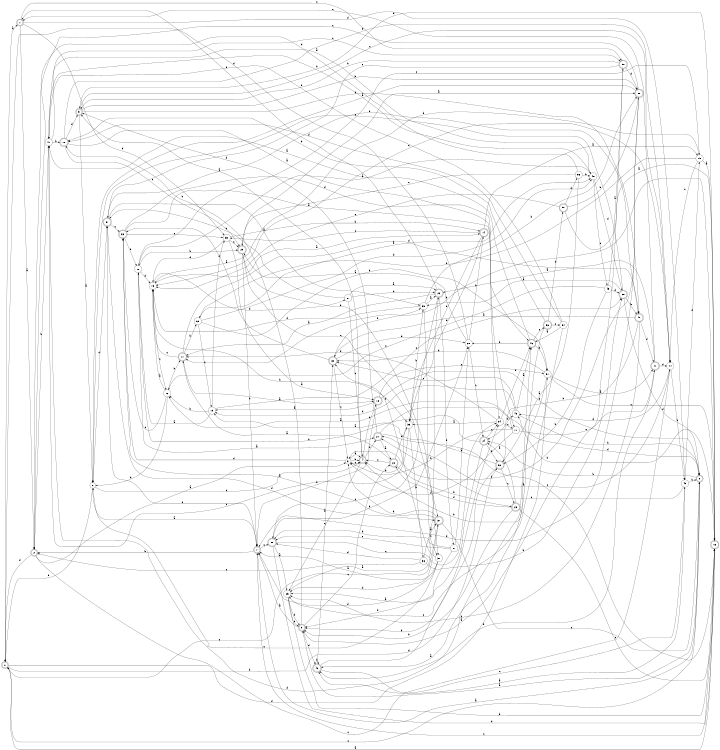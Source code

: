digraph n50_6 {
__start0 [label="" shape="none"];

rankdir=LR;
size="8,5";

s0 [style="rounded,filled", color="black", fillcolor="white" shape="doublecircle", label="0"];
s1 [style="rounded,filled", color="black", fillcolor="white" shape="doublecircle", label="1"];
s2 [style="rounded,filled", color="black", fillcolor="white" shape="doublecircle", label="2"];
s3 [style="filled", color="black", fillcolor="white" shape="circle", label="3"];
s4 [style="rounded,filled", color="black", fillcolor="white" shape="doublecircle", label="4"];
s5 [style="rounded,filled", color="black", fillcolor="white" shape="doublecircle", label="5"];
s6 [style="filled", color="black", fillcolor="white" shape="circle", label="6"];
s7 [style="rounded,filled", color="black", fillcolor="white" shape="doublecircle", label="7"];
s8 [style="rounded,filled", color="black", fillcolor="white" shape="doublecircle", label="8"];
s9 [style="rounded,filled", color="black", fillcolor="white" shape="doublecircle", label="9"];
s10 [style="rounded,filled", color="black", fillcolor="white" shape="doublecircle", label="10"];
s11 [style="filled", color="black", fillcolor="white" shape="circle", label="11"];
s12 [style="filled", color="black", fillcolor="white" shape="circle", label="12"];
s13 [style="filled", color="black", fillcolor="white" shape="circle", label="13"];
s14 [style="rounded,filled", color="black", fillcolor="white" shape="doublecircle", label="14"];
s15 [style="filled", color="black", fillcolor="white" shape="circle", label="15"];
s16 [style="rounded,filled", color="black", fillcolor="white" shape="doublecircle", label="16"];
s17 [style="rounded,filled", color="black", fillcolor="white" shape="doublecircle", label="17"];
s18 [style="rounded,filled", color="black", fillcolor="white" shape="doublecircle", label="18"];
s19 [style="filled", color="black", fillcolor="white" shape="circle", label="19"];
s20 [style="filled", color="black", fillcolor="white" shape="circle", label="20"];
s21 [style="rounded,filled", color="black", fillcolor="white" shape="doublecircle", label="21"];
s22 [style="rounded,filled", color="black", fillcolor="white" shape="doublecircle", label="22"];
s23 [style="rounded,filled", color="black", fillcolor="white" shape="doublecircle", label="23"];
s24 [style="rounded,filled", color="black", fillcolor="white" shape="doublecircle", label="24"];
s25 [style="filled", color="black", fillcolor="white" shape="circle", label="25"];
s26 [style="rounded,filled", color="black", fillcolor="white" shape="doublecircle", label="26"];
s27 [style="filled", color="black", fillcolor="white" shape="circle", label="27"];
s28 [style="filled", color="black", fillcolor="white" shape="circle", label="28"];
s29 [style="rounded,filled", color="black", fillcolor="white" shape="doublecircle", label="29"];
s30 [style="rounded,filled", color="black", fillcolor="white" shape="doublecircle", label="30"];
s31 [style="filled", color="black", fillcolor="white" shape="circle", label="31"];
s32 [style="rounded,filled", color="black", fillcolor="white" shape="doublecircle", label="32"];
s33 [style="rounded,filled", color="black", fillcolor="white" shape="doublecircle", label="33"];
s34 [style="filled", color="black", fillcolor="white" shape="circle", label="34"];
s35 [style="filled", color="black", fillcolor="white" shape="circle", label="35"];
s36 [style="filled", color="black", fillcolor="white" shape="circle", label="36"];
s37 [style="rounded,filled", color="black", fillcolor="white" shape="doublecircle", label="37"];
s38 [style="rounded,filled", color="black", fillcolor="white" shape="doublecircle", label="38"];
s39 [style="filled", color="black", fillcolor="white" shape="circle", label="39"];
s40 [style="rounded,filled", color="black", fillcolor="white" shape="doublecircle", label="40"];
s41 [style="rounded,filled", color="black", fillcolor="white" shape="doublecircle", label="41"];
s42 [style="rounded,filled", color="black", fillcolor="white" shape="doublecircle", label="42"];
s43 [style="filled", color="black", fillcolor="white" shape="circle", label="43"];
s44 [style="filled", color="black", fillcolor="white" shape="circle", label="44"];
s45 [style="filled", color="black", fillcolor="white" shape="circle", label="45"];
s46 [style="rounded,filled", color="black", fillcolor="white" shape="doublecircle", label="46"];
s47 [style="filled", color="black", fillcolor="white" shape="circle", label="47"];
s48 [style="filled", color="black", fillcolor="white" shape="circle", label="48"];
s49 [style="filled", color="black", fillcolor="white" shape="circle", label="49"];
s50 [style="rounded,filled", color="black", fillcolor="white" shape="doublecircle", label="50"];
s51 [style="rounded,filled", color="black", fillcolor="white" shape="doublecircle", label="51"];
s52 [style="rounded,filled", color="black", fillcolor="white" shape="doublecircle", label="52"];
s53 [style="rounded,filled", color="black", fillcolor="white" shape="doublecircle", label="53"];
s54 [style="filled", color="black", fillcolor="white" shape="circle", label="54"];
s55 [style="rounded,filled", color="black", fillcolor="white" shape="doublecircle", label="55"];
s56 [style="filled", color="black", fillcolor="white" shape="circle", label="56"];
s57 [style="filled", color="black", fillcolor="white" shape="circle", label="57"];
s58 [style="rounded,filled", color="black", fillcolor="white" shape="doublecircle", label="58"];
s59 [style="filled", color="black", fillcolor="white" shape="circle", label="59"];
s60 [style="filled", color="black", fillcolor="white" shape="circle", label="60"];
s61 [style="filled", color="black", fillcolor="white" shape="circle", label="61"];
s0 -> s1 [label="a"];
s0 -> s52 [label="b"];
s0 -> s37 [label="c"];
s0 -> s57 [label="d"];
s1 -> s2 [label="a"];
s1 -> s59 [label="b"];
s1 -> s50 [label="c"];
s1 -> s43 [label="d"];
s2 -> s3 [label="a"];
s2 -> s47 [label="b"];
s2 -> s44 [label="c"];
s2 -> s0 [label="d"];
s3 -> s4 [label="a"];
s3 -> s4 [label="b"];
s3 -> s4 [label="c"];
s3 -> s33 [label="d"];
s4 -> s5 [label="a"];
s4 -> s18 [label="b"];
s4 -> s25 [label="c"];
s4 -> s21 [label="d"];
s5 -> s6 [label="a"];
s5 -> s30 [label="b"];
s5 -> s44 [label="c"];
s5 -> s40 [label="d"];
s6 -> s7 [label="a"];
s6 -> s0 [label="b"];
s6 -> s4 [label="c"];
s6 -> s51 [label="d"];
s7 -> s8 [label="a"];
s7 -> s2 [label="b"];
s7 -> s58 [label="c"];
s7 -> s51 [label="d"];
s8 -> s9 [label="a"];
s8 -> s24 [label="b"];
s8 -> s0 [label="c"];
s8 -> s45 [label="d"];
s9 -> s7 [label="a"];
s9 -> s10 [label="b"];
s9 -> s22 [label="c"];
s9 -> s42 [label="d"];
s10 -> s11 [label="a"];
s10 -> s44 [label="b"];
s10 -> s29 [label="c"];
s10 -> s5 [label="d"];
s11 -> s12 [label="a"];
s11 -> s3 [label="b"];
s11 -> s41 [label="c"];
s11 -> s3 [label="d"];
s12 -> s13 [label="a"];
s12 -> s17 [label="b"];
s12 -> s33 [label="c"];
s12 -> s6 [label="d"];
s13 -> s14 [label="a"];
s13 -> s35 [label="b"];
s13 -> s12 [label="c"];
s13 -> s61 [label="d"];
s14 -> s15 [label="a"];
s14 -> s35 [label="b"];
s14 -> s59 [label="c"];
s14 -> s35 [label="d"];
s15 -> s16 [label="a"];
s15 -> s60 [label="b"];
s15 -> s44 [label="c"];
s15 -> s13 [label="d"];
s16 -> s0 [label="a"];
s16 -> s17 [label="b"];
s16 -> s7 [label="c"];
s16 -> s5 [label="d"];
s17 -> s18 [label="a"];
s17 -> s60 [label="b"];
s17 -> s13 [label="c"];
s17 -> s40 [label="d"];
s18 -> s19 [label="a"];
s18 -> s7 [label="b"];
s18 -> s57 [label="c"];
s18 -> s8 [label="d"];
s19 -> s20 [label="a"];
s19 -> s12 [label="b"];
s19 -> s38 [label="c"];
s19 -> s59 [label="d"];
s20 -> s21 [label="a"];
s20 -> s29 [label="b"];
s20 -> s15 [label="c"];
s20 -> s13 [label="d"];
s21 -> s22 [label="a"];
s21 -> s16 [label="b"];
s21 -> s16 [label="c"];
s21 -> s5 [label="d"];
s22 -> s17 [label="a"];
s22 -> s23 [label="b"];
s22 -> s4 [label="c"];
s22 -> s35 [label="d"];
s23 -> s24 [label="a"];
s23 -> s9 [label="b"];
s23 -> s16 [label="c"];
s23 -> s22 [label="d"];
s24 -> s25 [label="a"];
s24 -> s20 [label="b"];
s24 -> s34 [label="c"];
s24 -> s52 [label="d"];
s25 -> s26 [label="a"];
s25 -> s16 [label="b"];
s25 -> s9 [label="c"];
s25 -> s9 [label="d"];
s26 -> s17 [label="a"];
s26 -> s27 [label="b"];
s26 -> s58 [label="c"];
s26 -> s1 [label="d"];
s27 -> s28 [label="a"];
s27 -> s58 [label="b"];
s27 -> s58 [label="c"];
s27 -> s9 [label="d"];
s28 -> s29 [label="a"];
s28 -> s14 [label="b"];
s28 -> s24 [label="c"];
s28 -> s0 [label="d"];
s29 -> s30 [label="a"];
s29 -> s31 [label="b"];
s29 -> s37 [label="c"];
s29 -> s7 [label="d"];
s30 -> s6 [label="a"];
s30 -> s3 [label="b"];
s30 -> s2 [label="c"];
s30 -> s7 [label="d"];
s31 -> s7 [label="a"];
s31 -> s32 [label="b"];
s31 -> s6 [label="c"];
s31 -> s7 [label="d"];
s32 -> s33 [label="a"];
s32 -> s39 [label="b"];
s32 -> s3 [label="c"];
s32 -> s28 [label="d"];
s33 -> s34 [label="a"];
s33 -> s20 [label="b"];
s33 -> s59 [label="c"];
s33 -> s46 [label="d"];
s34 -> s35 [label="a"];
s34 -> s46 [label="b"];
s34 -> s11 [label="c"];
s34 -> s17 [label="d"];
s35 -> s36 [label="a"];
s35 -> s39 [label="b"];
s35 -> s47 [label="c"];
s35 -> s4 [label="d"];
s36 -> s37 [label="a"];
s36 -> s38 [label="b"];
s36 -> s2 [label="c"];
s36 -> s58 [label="d"];
s37 -> s33 [label="a"];
s37 -> s3 [label="b"];
s37 -> s8 [label="c"];
s37 -> s25 [label="d"];
s38 -> s39 [label="a"];
s38 -> s40 [label="b"];
s38 -> s6 [label="c"];
s38 -> s8 [label="d"];
s39 -> s26 [label="a"];
s39 -> s30 [label="b"];
s39 -> s31 [label="c"];
s39 -> s13 [label="d"];
s40 -> s32 [label="a"];
s40 -> s24 [label="b"];
s40 -> s25 [label="c"];
s40 -> s41 [label="d"];
s41 -> s26 [label="a"];
s41 -> s42 [label="b"];
s41 -> s1 [label="c"];
s41 -> s44 [label="d"];
s42 -> s32 [label="a"];
s42 -> s42 [label="b"];
s42 -> s43 [label="c"];
s42 -> s34 [label="d"];
s43 -> s42 [label="a"];
s43 -> s8 [label="b"];
s43 -> s21 [label="c"];
s43 -> s15 [label="d"];
s44 -> s21 [label="a"];
s44 -> s43 [label="b"];
s44 -> s13 [label="c"];
s44 -> s45 [label="d"];
s45 -> s46 [label="a"];
s45 -> s8 [label="b"];
s45 -> s32 [label="c"];
s45 -> s19 [label="d"];
s46 -> s47 [label="a"];
s46 -> s28 [label="b"];
s46 -> s53 [label="c"];
s46 -> s57 [label="d"];
s47 -> s48 [label="a"];
s47 -> s10 [label="b"];
s47 -> s50 [label="c"];
s47 -> s46 [label="d"];
s48 -> s20 [label="a"];
s48 -> s47 [label="b"];
s48 -> s49 [label="c"];
s48 -> s38 [label="d"];
s49 -> s50 [label="a"];
s49 -> s52 [label="b"];
s49 -> s12 [label="c"];
s49 -> s38 [label="d"];
s50 -> s9 [label="a"];
s50 -> s5 [label="b"];
s50 -> s51 [label="c"];
s50 -> s30 [label="d"];
s51 -> s39 [label="a"];
s51 -> s40 [label="b"];
s51 -> s33 [label="c"];
s51 -> s37 [label="d"];
s52 -> s19 [label="a"];
s52 -> s9 [label="b"];
s52 -> s23 [label="c"];
s52 -> s45 [label="d"];
s53 -> s42 [label="a"];
s53 -> s10 [label="b"];
s53 -> s54 [label="c"];
s53 -> s55 [label="d"];
s54 -> s46 [label="a"];
s54 -> s47 [label="b"];
s54 -> s25 [label="c"];
s54 -> s10 [label="d"];
s55 -> s16 [label="a"];
s55 -> s30 [label="b"];
s55 -> s13 [label="c"];
s55 -> s56 [label="d"];
s56 -> s52 [label="a"];
s56 -> s48 [label="b"];
s56 -> s29 [label="c"];
s56 -> s2 [label="d"];
s57 -> s41 [label="a"];
s57 -> s4 [label="b"];
s57 -> s16 [label="c"];
s57 -> s32 [label="d"];
s58 -> s25 [label="a"];
s58 -> s28 [label="b"];
s58 -> s34 [label="c"];
s58 -> s16 [label="d"];
s59 -> s18 [label="a"];
s59 -> s14 [label="b"];
s59 -> s29 [label="c"];
s59 -> s13 [label="d"];
s60 -> s48 [label="a"];
s60 -> s57 [label="b"];
s60 -> s19 [label="c"];
s60 -> s48 [label="d"];
s61 -> s26 [label="a"];
s61 -> s51 [label="b"];
s61 -> s4 [label="c"];
s61 -> s26 [label="d"];

}